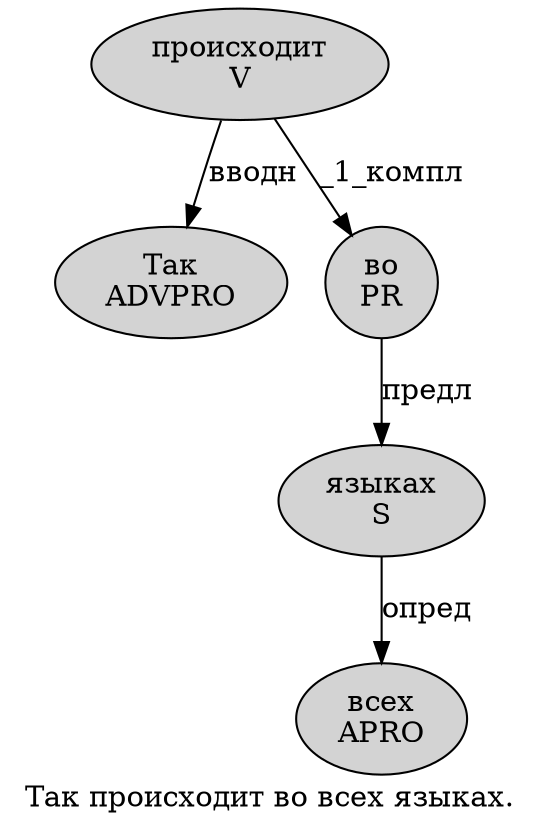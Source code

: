 digraph SENTENCE_255 {
	graph [label="Так происходит во всех языках."]
	node [style=filled]
		0 [label="Так
ADVPRO" color="" fillcolor=lightgray penwidth=1 shape=ellipse]
		1 [label="происходит
V" color="" fillcolor=lightgray penwidth=1 shape=ellipse]
		2 [label="во
PR" color="" fillcolor=lightgray penwidth=1 shape=ellipse]
		3 [label="всех
APRO" color="" fillcolor=lightgray penwidth=1 shape=ellipse]
		4 [label="языках
S" color="" fillcolor=lightgray penwidth=1 shape=ellipse]
			1 -> 0 [label="вводн"]
			1 -> 2 [label="_1_компл"]
			2 -> 4 [label="предл"]
			4 -> 3 [label="опред"]
}